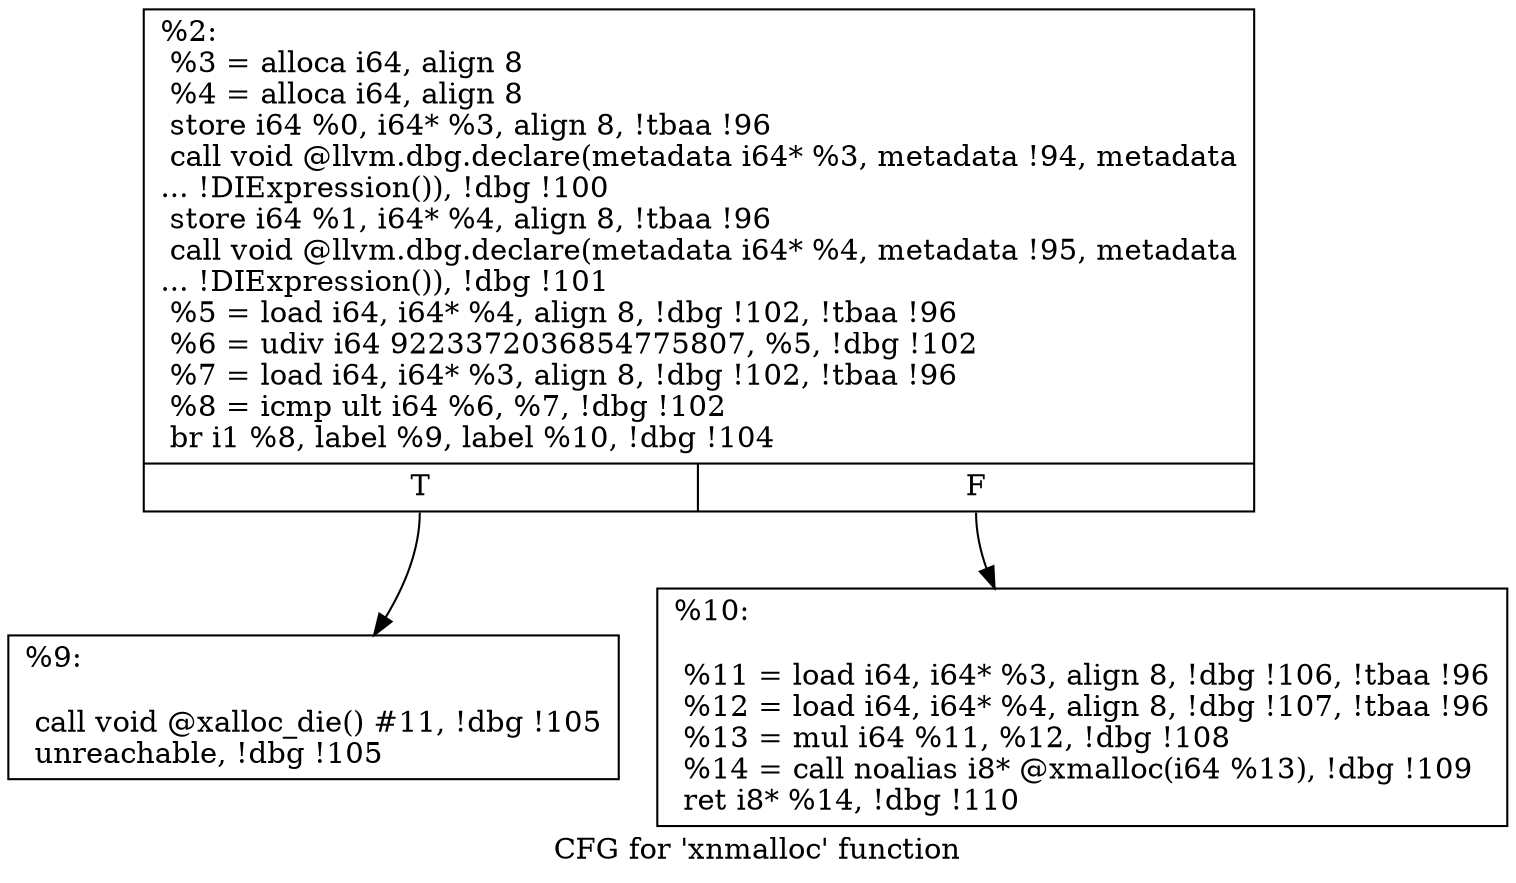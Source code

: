 digraph "CFG for 'xnmalloc' function" {
	label="CFG for 'xnmalloc' function";

	Node0x1512000 [shape=record,label="{%2:\l  %3 = alloca i64, align 8\l  %4 = alloca i64, align 8\l  store i64 %0, i64* %3, align 8, !tbaa !96\l  call void @llvm.dbg.declare(metadata i64* %3, metadata !94, metadata\l... !DIExpression()), !dbg !100\l  store i64 %1, i64* %4, align 8, !tbaa !96\l  call void @llvm.dbg.declare(metadata i64* %4, metadata !95, metadata\l... !DIExpression()), !dbg !101\l  %5 = load i64, i64* %4, align 8, !dbg !102, !tbaa !96\l  %6 = udiv i64 9223372036854775807, %5, !dbg !102\l  %7 = load i64, i64* %3, align 8, !dbg !102, !tbaa !96\l  %8 = icmp ult i64 %6, %7, !dbg !102\l  br i1 %8, label %9, label %10, !dbg !104\l|{<s0>T|<s1>F}}"];
	Node0x1512000:s0 -> Node0x1512d00;
	Node0x1512000:s1 -> Node0x1512d50;
	Node0x1512d00 [shape=record,label="{%9:\l\l  call void @xalloc_die() #11, !dbg !105\l  unreachable, !dbg !105\l}"];
	Node0x1512d50 [shape=record,label="{%10:\l\l  %11 = load i64, i64* %3, align 8, !dbg !106, !tbaa !96\l  %12 = load i64, i64* %4, align 8, !dbg !107, !tbaa !96\l  %13 = mul i64 %11, %12, !dbg !108\l  %14 = call noalias i8* @xmalloc(i64 %13), !dbg !109\l  ret i8* %14, !dbg !110\l}"];
}
